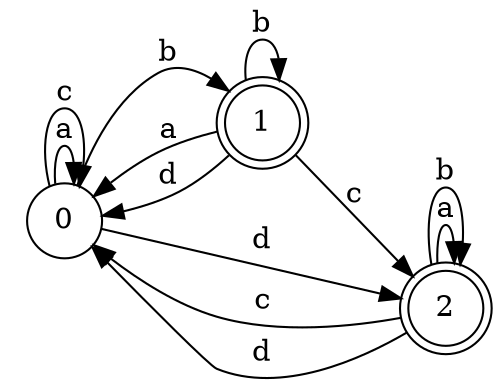 digraph n3_3 {
__start0 [label="" shape="none"];

rankdir=LR;
size="8,5";

s0 [style="filled", color="black", fillcolor="white" shape="circle", label="0"];
s1 [style="rounded,filled", color="black", fillcolor="white" shape="doublecircle", label="1"];
s2 [style="rounded,filled", color="black", fillcolor="white" shape="doublecircle", label="2"];
s0 -> s0 [label="a"];
s0 -> s1 [label="b"];
s0 -> s0 [label="c"];
s0 -> s2 [label="d"];
s1 -> s0 [label="a"];
s1 -> s1 [label="b"];
s1 -> s2 [label="c"];
s1 -> s0 [label="d"];
s2 -> s2 [label="a"];
s2 -> s2 [label="b"];
s2 -> s0 [label="c"];
s2 -> s0 [label="d"];

}